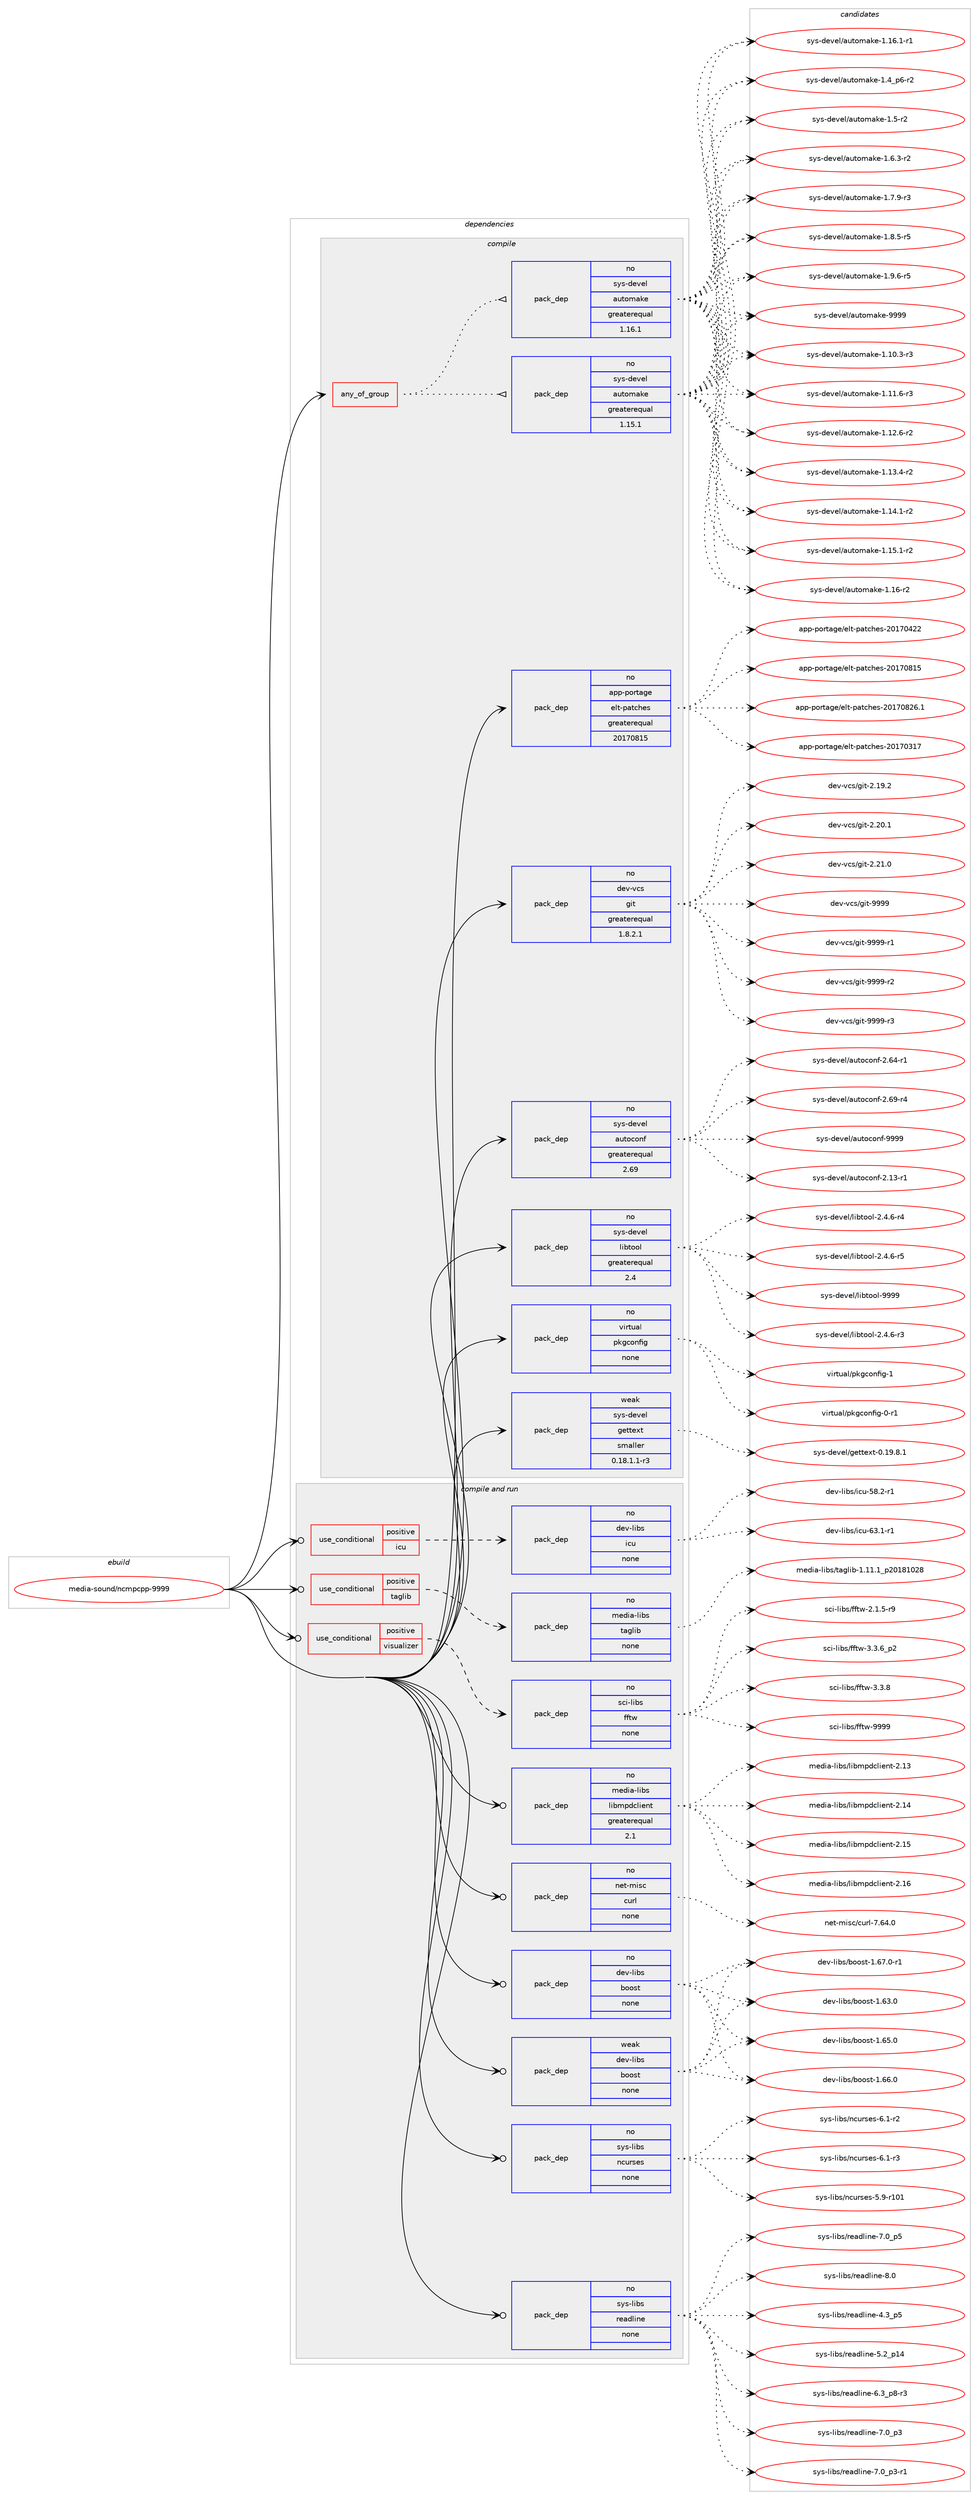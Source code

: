 digraph prolog {

# *************
# Graph options
# *************

newrank=true;
concentrate=true;
compound=true;
graph [rankdir=LR,fontname=Helvetica,fontsize=10,ranksep=1.5];#, ranksep=2.5, nodesep=0.2];
edge  [arrowhead=vee];
node  [fontname=Helvetica,fontsize=10];

# **********
# The ebuild
# **********

subgraph cluster_leftcol {
color=gray;
rank=same;
label=<<i>ebuild</i>>;
id [label="media-sound/ncmpcpp-9999", color=red, width=4, href="../media-sound/ncmpcpp-9999.svg"];
}

# ****************
# The dependencies
# ****************

subgraph cluster_midcol {
color=gray;
label=<<i>dependencies</i>>;
subgraph cluster_compile {
fillcolor="#eeeeee";
style=filled;
label=<<i>compile</i>>;
subgraph any25522 {
dependency1628672 [label=<<TABLE BORDER="0" CELLBORDER="1" CELLSPACING="0" CELLPADDING="4"><TR><TD CELLPADDING="10">any_of_group</TD></TR></TABLE>>, shape=none, color=red];subgraph pack1164580 {
dependency1628673 [label=<<TABLE BORDER="0" CELLBORDER="1" CELLSPACING="0" CELLPADDING="4" WIDTH="220"><TR><TD ROWSPAN="6" CELLPADDING="30">pack_dep</TD></TR><TR><TD WIDTH="110">no</TD></TR><TR><TD>sys-devel</TD></TR><TR><TD>automake</TD></TR><TR><TD>greaterequal</TD></TR><TR><TD>1.16.1</TD></TR></TABLE>>, shape=none, color=blue];
}
dependency1628672:e -> dependency1628673:w [weight=20,style="dotted",arrowhead="oinv"];
subgraph pack1164581 {
dependency1628674 [label=<<TABLE BORDER="0" CELLBORDER="1" CELLSPACING="0" CELLPADDING="4" WIDTH="220"><TR><TD ROWSPAN="6" CELLPADDING="30">pack_dep</TD></TR><TR><TD WIDTH="110">no</TD></TR><TR><TD>sys-devel</TD></TR><TR><TD>automake</TD></TR><TR><TD>greaterequal</TD></TR><TR><TD>1.15.1</TD></TR></TABLE>>, shape=none, color=blue];
}
dependency1628672:e -> dependency1628674:w [weight=20,style="dotted",arrowhead="oinv"];
}
id:e -> dependency1628672:w [weight=20,style="solid",arrowhead="vee"];
subgraph pack1164582 {
dependency1628675 [label=<<TABLE BORDER="0" CELLBORDER="1" CELLSPACING="0" CELLPADDING="4" WIDTH="220"><TR><TD ROWSPAN="6" CELLPADDING="30">pack_dep</TD></TR><TR><TD WIDTH="110">no</TD></TR><TR><TD>app-portage</TD></TR><TR><TD>elt-patches</TD></TR><TR><TD>greaterequal</TD></TR><TR><TD>20170815</TD></TR></TABLE>>, shape=none, color=blue];
}
id:e -> dependency1628675:w [weight=20,style="solid",arrowhead="vee"];
subgraph pack1164583 {
dependency1628676 [label=<<TABLE BORDER="0" CELLBORDER="1" CELLSPACING="0" CELLPADDING="4" WIDTH="220"><TR><TD ROWSPAN="6" CELLPADDING="30">pack_dep</TD></TR><TR><TD WIDTH="110">no</TD></TR><TR><TD>dev-vcs</TD></TR><TR><TD>git</TD></TR><TR><TD>greaterequal</TD></TR><TR><TD>1.8.2.1</TD></TR></TABLE>>, shape=none, color=blue];
}
id:e -> dependency1628676:w [weight=20,style="solid",arrowhead="vee"];
subgraph pack1164584 {
dependency1628677 [label=<<TABLE BORDER="0" CELLBORDER="1" CELLSPACING="0" CELLPADDING="4" WIDTH="220"><TR><TD ROWSPAN="6" CELLPADDING="30">pack_dep</TD></TR><TR><TD WIDTH="110">no</TD></TR><TR><TD>sys-devel</TD></TR><TR><TD>autoconf</TD></TR><TR><TD>greaterequal</TD></TR><TR><TD>2.69</TD></TR></TABLE>>, shape=none, color=blue];
}
id:e -> dependency1628677:w [weight=20,style="solid",arrowhead="vee"];
subgraph pack1164585 {
dependency1628678 [label=<<TABLE BORDER="0" CELLBORDER="1" CELLSPACING="0" CELLPADDING="4" WIDTH="220"><TR><TD ROWSPAN="6" CELLPADDING="30">pack_dep</TD></TR><TR><TD WIDTH="110">no</TD></TR><TR><TD>sys-devel</TD></TR><TR><TD>libtool</TD></TR><TR><TD>greaterequal</TD></TR><TR><TD>2.4</TD></TR></TABLE>>, shape=none, color=blue];
}
id:e -> dependency1628678:w [weight=20,style="solid",arrowhead="vee"];
subgraph pack1164586 {
dependency1628679 [label=<<TABLE BORDER="0" CELLBORDER="1" CELLSPACING="0" CELLPADDING="4" WIDTH="220"><TR><TD ROWSPAN="6" CELLPADDING="30">pack_dep</TD></TR><TR><TD WIDTH="110">no</TD></TR><TR><TD>virtual</TD></TR><TR><TD>pkgconfig</TD></TR><TR><TD>none</TD></TR><TR><TD></TD></TR></TABLE>>, shape=none, color=blue];
}
id:e -> dependency1628679:w [weight=20,style="solid",arrowhead="vee"];
subgraph pack1164587 {
dependency1628680 [label=<<TABLE BORDER="0" CELLBORDER="1" CELLSPACING="0" CELLPADDING="4" WIDTH="220"><TR><TD ROWSPAN="6" CELLPADDING="30">pack_dep</TD></TR><TR><TD WIDTH="110">weak</TD></TR><TR><TD>sys-devel</TD></TR><TR><TD>gettext</TD></TR><TR><TD>smaller</TD></TR><TR><TD>0.18.1.1-r3</TD></TR></TABLE>>, shape=none, color=blue];
}
id:e -> dependency1628680:w [weight=20,style="solid",arrowhead="vee"];
}
subgraph cluster_compileandrun {
fillcolor="#eeeeee";
style=filled;
label=<<i>compile and run</i>>;
subgraph cond437800 {
dependency1628681 [label=<<TABLE BORDER="0" CELLBORDER="1" CELLSPACING="0" CELLPADDING="4"><TR><TD ROWSPAN="3" CELLPADDING="10">use_conditional</TD></TR><TR><TD>positive</TD></TR><TR><TD>icu</TD></TR></TABLE>>, shape=none, color=red];
subgraph pack1164588 {
dependency1628682 [label=<<TABLE BORDER="0" CELLBORDER="1" CELLSPACING="0" CELLPADDING="4" WIDTH="220"><TR><TD ROWSPAN="6" CELLPADDING="30">pack_dep</TD></TR><TR><TD WIDTH="110">no</TD></TR><TR><TD>dev-libs</TD></TR><TR><TD>icu</TD></TR><TR><TD>none</TD></TR><TR><TD></TD></TR></TABLE>>, shape=none, color=blue];
}
dependency1628681:e -> dependency1628682:w [weight=20,style="dashed",arrowhead="vee"];
}
id:e -> dependency1628681:w [weight=20,style="solid",arrowhead="odotvee"];
subgraph cond437801 {
dependency1628683 [label=<<TABLE BORDER="0" CELLBORDER="1" CELLSPACING="0" CELLPADDING="4"><TR><TD ROWSPAN="3" CELLPADDING="10">use_conditional</TD></TR><TR><TD>positive</TD></TR><TR><TD>taglib</TD></TR></TABLE>>, shape=none, color=red];
subgraph pack1164589 {
dependency1628684 [label=<<TABLE BORDER="0" CELLBORDER="1" CELLSPACING="0" CELLPADDING="4" WIDTH="220"><TR><TD ROWSPAN="6" CELLPADDING="30">pack_dep</TD></TR><TR><TD WIDTH="110">no</TD></TR><TR><TD>media-libs</TD></TR><TR><TD>taglib</TD></TR><TR><TD>none</TD></TR><TR><TD></TD></TR></TABLE>>, shape=none, color=blue];
}
dependency1628683:e -> dependency1628684:w [weight=20,style="dashed",arrowhead="vee"];
}
id:e -> dependency1628683:w [weight=20,style="solid",arrowhead="odotvee"];
subgraph cond437802 {
dependency1628685 [label=<<TABLE BORDER="0" CELLBORDER="1" CELLSPACING="0" CELLPADDING="4"><TR><TD ROWSPAN="3" CELLPADDING="10">use_conditional</TD></TR><TR><TD>positive</TD></TR><TR><TD>visualizer</TD></TR></TABLE>>, shape=none, color=red];
subgraph pack1164590 {
dependency1628686 [label=<<TABLE BORDER="0" CELLBORDER="1" CELLSPACING="0" CELLPADDING="4" WIDTH="220"><TR><TD ROWSPAN="6" CELLPADDING="30">pack_dep</TD></TR><TR><TD WIDTH="110">no</TD></TR><TR><TD>sci-libs</TD></TR><TR><TD>fftw</TD></TR><TR><TD>none</TD></TR><TR><TD></TD></TR></TABLE>>, shape=none, color=blue];
}
dependency1628685:e -> dependency1628686:w [weight=20,style="dashed",arrowhead="vee"];
}
id:e -> dependency1628685:w [weight=20,style="solid",arrowhead="odotvee"];
subgraph pack1164591 {
dependency1628687 [label=<<TABLE BORDER="0" CELLBORDER="1" CELLSPACING="0" CELLPADDING="4" WIDTH="220"><TR><TD ROWSPAN="6" CELLPADDING="30">pack_dep</TD></TR><TR><TD WIDTH="110">no</TD></TR><TR><TD>dev-libs</TD></TR><TR><TD>boost</TD></TR><TR><TD>none</TD></TR><TR><TD></TD></TR></TABLE>>, shape=none, color=blue];
}
id:e -> dependency1628687:w [weight=20,style="solid",arrowhead="odotvee"];
subgraph pack1164592 {
dependency1628688 [label=<<TABLE BORDER="0" CELLBORDER="1" CELLSPACING="0" CELLPADDING="4" WIDTH="220"><TR><TD ROWSPAN="6" CELLPADDING="30">pack_dep</TD></TR><TR><TD WIDTH="110">no</TD></TR><TR><TD>media-libs</TD></TR><TR><TD>libmpdclient</TD></TR><TR><TD>greaterequal</TD></TR><TR><TD>2.1</TD></TR></TABLE>>, shape=none, color=blue];
}
id:e -> dependency1628688:w [weight=20,style="solid",arrowhead="odotvee"];
subgraph pack1164593 {
dependency1628689 [label=<<TABLE BORDER="0" CELLBORDER="1" CELLSPACING="0" CELLPADDING="4" WIDTH="220"><TR><TD ROWSPAN="6" CELLPADDING="30">pack_dep</TD></TR><TR><TD WIDTH="110">no</TD></TR><TR><TD>net-misc</TD></TR><TR><TD>curl</TD></TR><TR><TD>none</TD></TR><TR><TD></TD></TR></TABLE>>, shape=none, color=blue];
}
id:e -> dependency1628689:w [weight=20,style="solid",arrowhead="odotvee"];
subgraph pack1164594 {
dependency1628690 [label=<<TABLE BORDER="0" CELLBORDER="1" CELLSPACING="0" CELLPADDING="4" WIDTH="220"><TR><TD ROWSPAN="6" CELLPADDING="30">pack_dep</TD></TR><TR><TD WIDTH="110">no</TD></TR><TR><TD>sys-libs</TD></TR><TR><TD>ncurses</TD></TR><TR><TD>none</TD></TR><TR><TD></TD></TR></TABLE>>, shape=none, color=blue];
}
id:e -> dependency1628690:w [weight=20,style="solid",arrowhead="odotvee"];
subgraph pack1164595 {
dependency1628691 [label=<<TABLE BORDER="0" CELLBORDER="1" CELLSPACING="0" CELLPADDING="4" WIDTH="220"><TR><TD ROWSPAN="6" CELLPADDING="30">pack_dep</TD></TR><TR><TD WIDTH="110">no</TD></TR><TR><TD>sys-libs</TD></TR><TR><TD>readline</TD></TR><TR><TD>none</TD></TR><TR><TD></TD></TR></TABLE>>, shape=none, color=blue];
}
id:e -> dependency1628691:w [weight=20,style="solid",arrowhead="odotvee"];
subgraph pack1164596 {
dependency1628692 [label=<<TABLE BORDER="0" CELLBORDER="1" CELLSPACING="0" CELLPADDING="4" WIDTH="220"><TR><TD ROWSPAN="6" CELLPADDING="30">pack_dep</TD></TR><TR><TD WIDTH="110">weak</TD></TR><TR><TD>dev-libs</TD></TR><TR><TD>boost</TD></TR><TR><TD>none</TD></TR><TR><TD></TD></TR></TABLE>>, shape=none, color=blue];
}
id:e -> dependency1628692:w [weight=20,style="solid",arrowhead="odotvee"];
}
subgraph cluster_run {
fillcolor="#eeeeee";
style=filled;
label=<<i>run</i>>;
}
}

# **************
# The candidates
# **************

subgraph cluster_choices {
rank=same;
color=gray;
label=<<i>candidates</i>>;

subgraph choice1164580 {
color=black;
nodesep=1;
choice11512111545100101118101108479711711611110997107101454946494846514511451 [label="sys-devel/automake-1.10.3-r3", color=red, width=4,href="../sys-devel/automake-1.10.3-r3.svg"];
choice11512111545100101118101108479711711611110997107101454946494946544511451 [label="sys-devel/automake-1.11.6-r3", color=red, width=4,href="../sys-devel/automake-1.11.6-r3.svg"];
choice11512111545100101118101108479711711611110997107101454946495046544511450 [label="sys-devel/automake-1.12.6-r2", color=red, width=4,href="../sys-devel/automake-1.12.6-r2.svg"];
choice11512111545100101118101108479711711611110997107101454946495146524511450 [label="sys-devel/automake-1.13.4-r2", color=red, width=4,href="../sys-devel/automake-1.13.4-r2.svg"];
choice11512111545100101118101108479711711611110997107101454946495246494511450 [label="sys-devel/automake-1.14.1-r2", color=red, width=4,href="../sys-devel/automake-1.14.1-r2.svg"];
choice11512111545100101118101108479711711611110997107101454946495346494511450 [label="sys-devel/automake-1.15.1-r2", color=red, width=4,href="../sys-devel/automake-1.15.1-r2.svg"];
choice1151211154510010111810110847971171161111099710710145494649544511450 [label="sys-devel/automake-1.16-r2", color=red, width=4,href="../sys-devel/automake-1.16-r2.svg"];
choice11512111545100101118101108479711711611110997107101454946495446494511449 [label="sys-devel/automake-1.16.1-r1", color=red, width=4,href="../sys-devel/automake-1.16.1-r1.svg"];
choice115121115451001011181011084797117116111109971071014549465295112544511450 [label="sys-devel/automake-1.4_p6-r2", color=red, width=4,href="../sys-devel/automake-1.4_p6-r2.svg"];
choice11512111545100101118101108479711711611110997107101454946534511450 [label="sys-devel/automake-1.5-r2", color=red, width=4,href="../sys-devel/automake-1.5-r2.svg"];
choice115121115451001011181011084797117116111109971071014549465446514511450 [label="sys-devel/automake-1.6.3-r2", color=red, width=4,href="../sys-devel/automake-1.6.3-r2.svg"];
choice115121115451001011181011084797117116111109971071014549465546574511451 [label="sys-devel/automake-1.7.9-r3", color=red, width=4,href="../sys-devel/automake-1.7.9-r3.svg"];
choice115121115451001011181011084797117116111109971071014549465646534511453 [label="sys-devel/automake-1.8.5-r5", color=red, width=4,href="../sys-devel/automake-1.8.5-r5.svg"];
choice115121115451001011181011084797117116111109971071014549465746544511453 [label="sys-devel/automake-1.9.6-r5", color=red, width=4,href="../sys-devel/automake-1.9.6-r5.svg"];
choice115121115451001011181011084797117116111109971071014557575757 [label="sys-devel/automake-9999", color=red, width=4,href="../sys-devel/automake-9999.svg"];
dependency1628673:e -> choice11512111545100101118101108479711711611110997107101454946494846514511451:w [style=dotted,weight="100"];
dependency1628673:e -> choice11512111545100101118101108479711711611110997107101454946494946544511451:w [style=dotted,weight="100"];
dependency1628673:e -> choice11512111545100101118101108479711711611110997107101454946495046544511450:w [style=dotted,weight="100"];
dependency1628673:e -> choice11512111545100101118101108479711711611110997107101454946495146524511450:w [style=dotted,weight="100"];
dependency1628673:e -> choice11512111545100101118101108479711711611110997107101454946495246494511450:w [style=dotted,weight="100"];
dependency1628673:e -> choice11512111545100101118101108479711711611110997107101454946495346494511450:w [style=dotted,weight="100"];
dependency1628673:e -> choice1151211154510010111810110847971171161111099710710145494649544511450:w [style=dotted,weight="100"];
dependency1628673:e -> choice11512111545100101118101108479711711611110997107101454946495446494511449:w [style=dotted,weight="100"];
dependency1628673:e -> choice115121115451001011181011084797117116111109971071014549465295112544511450:w [style=dotted,weight="100"];
dependency1628673:e -> choice11512111545100101118101108479711711611110997107101454946534511450:w [style=dotted,weight="100"];
dependency1628673:e -> choice115121115451001011181011084797117116111109971071014549465446514511450:w [style=dotted,weight="100"];
dependency1628673:e -> choice115121115451001011181011084797117116111109971071014549465546574511451:w [style=dotted,weight="100"];
dependency1628673:e -> choice115121115451001011181011084797117116111109971071014549465646534511453:w [style=dotted,weight="100"];
dependency1628673:e -> choice115121115451001011181011084797117116111109971071014549465746544511453:w [style=dotted,weight="100"];
dependency1628673:e -> choice115121115451001011181011084797117116111109971071014557575757:w [style=dotted,weight="100"];
}
subgraph choice1164581 {
color=black;
nodesep=1;
choice11512111545100101118101108479711711611110997107101454946494846514511451 [label="sys-devel/automake-1.10.3-r3", color=red, width=4,href="../sys-devel/automake-1.10.3-r3.svg"];
choice11512111545100101118101108479711711611110997107101454946494946544511451 [label="sys-devel/automake-1.11.6-r3", color=red, width=4,href="../sys-devel/automake-1.11.6-r3.svg"];
choice11512111545100101118101108479711711611110997107101454946495046544511450 [label="sys-devel/automake-1.12.6-r2", color=red, width=4,href="../sys-devel/automake-1.12.6-r2.svg"];
choice11512111545100101118101108479711711611110997107101454946495146524511450 [label="sys-devel/automake-1.13.4-r2", color=red, width=4,href="../sys-devel/automake-1.13.4-r2.svg"];
choice11512111545100101118101108479711711611110997107101454946495246494511450 [label="sys-devel/automake-1.14.1-r2", color=red, width=4,href="../sys-devel/automake-1.14.1-r2.svg"];
choice11512111545100101118101108479711711611110997107101454946495346494511450 [label="sys-devel/automake-1.15.1-r2", color=red, width=4,href="../sys-devel/automake-1.15.1-r2.svg"];
choice1151211154510010111810110847971171161111099710710145494649544511450 [label="sys-devel/automake-1.16-r2", color=red, width=4,href="../sys-devel/automake-1.16-r2.svg"];
choice11512111545100101118101108479711711611110997107101454946495446494511449 [label="sys-devel/automake-1.16.1-r1", color=red, width=4,href="../sys-devel/automake-1.16.1-r1.svg"];
choice115121115451001011181011084797117116111109971071014549465295112544511450 [label="sys-devel/automake-1.4_p6-r2", color=red, width=4,href="../sys-devel/automake-1.4_p6-r2.svg"];
choice11512111545100101118101108479711711611110997107101454946534511450 [label="sys-devel/automake-1.5-r2", color=red, width=4,href="../sys-devel/automake-1.5-r2.svg"];
choice115121115451001011181011084797117116111109971071014549465446514511450 [label="sys-devel/automake-1.6.3-r2", color=red, width=4,href="../sys-devel/automake-1.6.3-r2.svg"];
choice115121115451001011181011084797117116111109971071014549465546574511451 [label="sys-devel/automake-1.7.9-r3", color=red, width=4,href="../sys-devel/automake-1.7.9-r3.svg"];
choice115121115451001011181011084797117116111109971071014549465646534511453 [label="sys-devel/automake-1.8.5-r5", color=red, width=4,href="../sys-devel/automake-1.8.5-r5.svg"];
choice115121115451001011181011084797117116111109971071014549465746544511453 [label="sys-devel/automake-1.9.6-r5", color=red, width=4,href="../sys-devel/automake-1.9.6-r5.svg"];
choice115121115451001011181011084797117116111109971071014557575757 [label="sys-devel/automake-9999", color=red, width=4,href="../sys-devel/automake-9999.svg"];
dependency1628674:e -> choice11512111545100101118101108479711711611110997107101454946494846514511451:w [style=dotted,weight="100"];
dependency1628674:e -> choice11512111545100101118101108479711711611110997107101454946494946544511451:w [style=dotted,weight="100"];
dependency1628674:e -> choice11512111545100101118101108479711711611110997107101454946495046544511450:w [style=dotted,weight="100"];
dependency1628674:e -> choice11512111545100101118101108479711711611110997107101454946495146524511450:w [style=dotted,weight="100"];
dependency1628674:e -> choice11512111545100101118101108479711711611110997107101454946495246494511450:w [style=dotted,weight="100"];
dependency1628674:e -> choice11512111545100101118101108479711711611110997107101454946495346494511450:w [style=dotted,weight="100"];
dependency1628674:e -> choice1151211154510010111810110847971171161111099710710145494649544511450:w [style=dotted,weight="100"];
dependency1628674:e -> choice11512111545100101118101108479711711611110997107101454946495446494511449:w [style=dotted,weight="100"];
dependency1628674:e -> choice115121115451001011181011084797117116111109971071014549465295112544511450:w [style=dotted,weight="100"];
dependency1628674:e -> choice11512111545100101118101108479711711611110997107101454946534511450:w [style=dotted,weight="100"];
dependency1628674:e -> choice115121115451001011181011084797117116111109971071014549465446514511450:w [style=dotted,weight="100"];
dependency1628674:e -> choice115121115451001011181011084797117116111109971071014549465546574511451:w [style=dotted,weight="100"];
dependency1628674:e -> choice115121115451001011181011084797117116111109971071014549465646534511453:w [style=dotted,weight="100"];
dependency1628674:e -> choice115121115451001011181011084797117116111109971071014549465746544511453:w [style=dotted,weight="100"];
dependency1628674:e -> choice115121115451001011181011084797117116111109971071014557575757:w [style=dotted,weight="100"];
}
subgraph choice1164582 {
color=black;
nodesep=1;
choice97112112451121111141169710310147101108116451129711699104101115455048495548514955 [label="app-portage/elt-patches-20170317", color=red, width=4,href="../app-portage/elt-patches-20170317.svg"];
choice97112112451121111141169710310147101108116451129711699104101115455048495548525050 [label="app-portage/elt-patches-20170422", color=red, width=4,href="../app-portage/elt-patches-20170422.svg"];
choice97112112451121111141169710310147101108116451129711699104101115455048495548564953 [label="app-portage/elt-patches-20170815", color=red, width=4,href="../app-portage/elt-patches-20170815.svg"];
choice971121124511211111411697103101471011081164511297116991041011154550484955485650544649 [label="app-portage/elt-patches-20170826.1", color=red, width=4,href="../app-portage/elt-patches-20170826.1.svg"];
dependency1628675:e -> choice97112112451121111141169710310147101108116451129711699104101115455048495548514955:w [style=dotted,weight="100"];
dependency1628675:e -> choice97112112451121111141169710310147101108116451129711699104101115455048495548525050:w [style=dotted,weight="100"];
dependency1628675:e -> choice97112112451121111141169710310147101108116451129711699104101115455048495548564953:w [style=dotted,weight="100"];
dependency1628675:e -> choice971121124511211111411697103101471011081164511297116991041011154550484955485650544649:w [style=dotted,weight="100"];
}
subgraph choice1164583 {
color=black;
nodesep=1;
choice10010111845118991154710310511645504649574650 [label="dev-vcs/git-2.19.2", color=red, width=4,href="../dev-vcs/git-2.19.2.svg"];
choice10010111845118991154710310511645504650484649 [label="dev-vcs/git-2.20.1", color=red, width=4,href="../dev-vcs/git-2.20.1.svg"];
choice10010111845118991154710310511645504650494648 [label="dev-vcs/git-2.21.0", color=red, width=4,href="../dev-vcs/git-2.21.0.svg"];
choice1001011184511899115471031051164557575757 [label="dev-vcs/git-9999", color=red, width=4,href="../dev-vcs/git-9999.svg"];
choice10010111845118991154710310511645575757574511449 [label="dev-vcs/git-9999-r1", color=red, width=4,href="../dev-vcs/git-9999-r1.svg"];
choice10010111845118991154710310511645575757574511450 [label="dev-vcs/git-9999-r2", color=red, width=4,href="../dev-vcs/git-9999-r2.svg"];
choice10010111845118991154710310511645575757574511451 [label="dev-vcs/git-9999-r3", color=red, width=4,href="../dev-vcs/git-9999-r3.svg"];
dependency1628676:e -> choice10010111845118991154710310511645504649574650:w [style=dotted,weight="100"];
dependency1628676:e -> choice10010111845118991154710310511645504650484649:w [style=dotted,weight="100"];
dependency1628676:e -> choice10010111845118991154710310511645504650494648:w [style=dotted,weight="100"];
dependency1628676:e -> choice1001011184511899115471031051164557575757:w [style=dotted,weight="100"];
dependency1628676:e -> choice10010111845118991154710310511645575757574511449:w [style=dotted,weight="100"];
dependency1628676:e -> choice10010111845118991154710310511645575757574511450:w [style=dotted,weight="100"];
dependency1628676:e -> choice10010111845118991154710310511645575757574511451:w [style=dotted,weight="100"];
}
subgraph choice1164584 {
color=black;
nodesep=1;
choice1151211154510010111810110847971171161119911111010245504649514511449 [label="sys-devel/autoconf-2.13-r1", color=red, width=4,href="../sys-devel/autoconf-2.13-r1.svg"];
choice1151211154510010111810110847971171161119911111010245504654524511449 [label="sys-devel/autoconf-2.64-r1", color=red, width=4,href="../sys-devel/autoconf-2.64-r1.svg"];
choice1151211154510010111810110847971171161119911111010245504654574511452 [label="sys-devel/autoconf-2.69-r4", color=red, width=4,href="../sys-devel/autoconf-2.69-r4.svg"];
choice115121115451001011181011084797117116111991111101024557575757 [label="sys-devel/autoconf-9999", color=red, width=4,href="../sys-devel/autoconf-9999.svg"];
dependency1628677:e -> choice1151211154510010111810110847971171161119911111010245504649514511449:w [style=dotted,weight="100"];
dependency1628677:e -> choice1151211154510010111810110847971171161119911111010245504654524511449:w [style=dotted,weight="100"];
dependency1628677:e -> choice1151211154510010111810110847971171161119911111010245504654574511452:w [style=dotted,weight="100"];
dependency1628677:e -> choice115121115451001011181011084797117116111991111101024557575757:w [style=dotted,weight="100"];
}
subgraph choice1164585 {
color=black;
nodesep=1;
choice1151211154510010111810110847108105981161111111084550465246544511451 [label="sys-devel/libtool-2.4.6-r3", color=red, width=4,href="../sys-devel/libtool-2.4.6-r3.svg"];
choice1151211154510010111810110847108105981161111111084550465246544511452 [label="sys-devel/libtool-2.4.6-r4", color=red, width=4,href="../sys-devel/libtool-2.4.6-r4.svg"];
choice1151211154510010111810110847108105981161111111084550465246544511453 [label="sys-devel/libtool-2.4.6-r5", color=red, width=4,href="../sys-devel/libtool-2.4.6-r5.svg"];
choice1151211154510010111810110847108105981161111111084557575757 [label="sys-devel/libtool-9999", color=red, width=4,href="../sys-devel/libtool-9999.svg"];
dependency1628678:e -> choice1151211154510010111810110847108105981161111111084550465246544511451:w [style=dotted,weight="100"];
dependency1628678:e -> choice1151211154510010111810110847108105981161111111084550465246544511452:w [style=dotted,weight="100"];
dependency1628678:e -> choice1151211154510010111810110847108105981161111111084550465246544511453:w [style=dotted,weight="100"];
dependency1628678:e -> choice1151211154510010111810110847108105981161111111084557575757:w [style=dotted,weight="100"];
}
subgraph choice1164586 {
color=black;
nodesep=1;
choice11810511411611797108471121071039911111010210510345484511449 [label="virtual/pkgconfig-0-r1", color=red, width=4,href="../virtual/pkgconfig-0-r1.svg"];
choice1181051141161179710847112107103991111101021051034549 [label="virtual/pkgconfig-1", color=red, width=4,href="../virtual/pkgconfig-1.svg"];
dependency1628679:e -> choice11810511411611797108471121071039911111010210510345484511449:w [style=dotted,weight="100"];
dependency1628679:e -> choice1181051141161179710847112107103991111101021051034549:w [style=dotted,weight="100"];
}
subgraph choice1164587 {
color=black;
nodesep=1;
choice1151211154510010111810110847103101116116101120116454846495746564649 [label="sys-devel/gettext-0.19.8.1", color=red, width=4,href="../sys-devel/gettext-0.19.8.1.svg"];
dependency1628680:e -> choice1151211154510010111810110847103101116116101120116454846495746564649:w [style=dotted,weight="100"];
}
subgraph choice1164588 {
color=black;
nodesep=1;
choice1001011184510810598115471059911745535646504511449 [label="dev-libs/icu-58.2-r1", color=red, width=4,href="../dev-libs/icu-58.2-r1.svg"];
choice1001011184510810598115471059911745545146494511449 [label="dev-libs/icu-63.1-r1", color=red, width=4,href="../dev-libs/icu-63.1-r1.svg"];
dependency1628682:e -> choice1001011184510810598115471059911745535646504511449:w [style=dotted,weight="100"];
dependency1628682:e -> choice1001011184510810598115471059911745545146494511449:w [style=dotted,weight="100"];
}
subgraph choice1164589 {
color=black;
nodesep=1;
choice10910110010597451081059811547116971031081059845494649494649951125048495649485056 [label="media-libs/taglib-1.11.1_p20181028", color=red, width=4,href="../media-libs/taglib-1.11.1_p20181028.svg"];
dependency1628684:e -> choice10910110010597451081059811547116971031081059845494649494649951125048495649485056:w [style=dotted,weight="100"];
}
subgraph choice1164590 {
color=black;
nodesep=1;
choice115991054510810598115471021021161194550464946534511457 [label="sci-libs/fftw-2.1.5-r9", color=red, width=4,href="../sci-libs/fftw-2.1.5-r9.svg"];
choice115991054510810598115471021021161194551465146549511250 [label="sci-libs/fftw-3.3.6_p2", color=red, width=4,href="../sci-libs/fftw-3.3.6_p2.svg"];
choice11599105451081059811547102102116119455146514656 [label="sci-libs/fftw-3.3.8", color=red, width=4,href="../sci-libs/fftw-3.3.8.svg"];
choice115991054510810598115471021021161194557575757 [label="sci-libs/fftw-9999", color=red, width=4,href="../sci-libs/fftw-9999.svg"];
dependency1628686:e -> choice115991054510810598115471021021161194550464946534511457:w [style=dotted,weight="100"];
dependency1628686:e -> choice115991054510810598115471021021161194551465146549511250:w [style=dotted,weight="100"];
dependency1628686:e -> choice11599105451081059811547102102116119455146514656:w [style=dotted,weight="100"];
dependency1628686:e -> choice115991054510810598115471021021161194557575757:w [style=dotted,weight="100"];
}
subgraph choice1164591 {
color=black;
nodesep=1;
choice1001011184510810598115479811111111511645494654514648 [label="dev-libs/boost-1.63.0", color=red, width=4,href="../dev-libs/boost-1.63.0.svg"];
choice1001011184510810598115479811111111511645494654534648 [label="dev-libs/boost-1.65.0", color=red, width=4,href="../dev-libs/boost-1.65.0.svg"];
choice1001011184510810598115479811111111511645494654544648 [label="dev-libs/boost-1.66.0", color=red, width=4,href="../dev-libs/boost-1.66.0.svg"];
choice10010111845108105981154798111111115116454946545546484511449 [label="dev-libs/boost-1.67.0-r1", color=red, width=4,href="../dev-libs/boost-1.67.0-r1.svg"];
dependency1628687:e -> choice1001011184510810598115479811111111511645494654514648:w [style=dotted,weight="100"];
dependency1628687:e -> choice1001011184510810598115479811111111511645494654534648:w [style=dotted,weight="100"];
dependency1628687:e -> choice1001011184510810598115479811111111511645494654544648:w [style=dotted,weight="100"];
dependency1628687:e -> choice10010111845108105981154798111111115116454946545546484511449:w [style=dotted,weight="100"];
}
subgraph choice1164592 {
color=black;
nodesep=1;
choice1091011001059745108105981154710810598109112100991081051011101164550464951 [label="media-libs/libmpdclient-2.13", color=red, width=4,href="../media-libs/libmpdclient-2.13.svg"];
choice1091011001059745108105981154710810598109112100991081051011101164550464952 [label="media-libs/libmpdclient-2.14", color=red, width=4,href="../media-libs/libmpdclient-2.14.svg"];
choice1091011001059745108105981154710810598109112100991081051011101164550464953 [label="media-libs/libmpdclient-2.15", color=red, width=4,href="../media-libs/libmpdclient-2.15.svg"];
choice1091011001059745108105981154710810598109112100991081051011101164550464954 [label="media-libs/libmpdclient-2.16", color=red, width=4,href="../media-libs/libmpdclient-2.16.svg"];
dependency1628688:e -> choice1091011001059745108105981154710810598109112100991081051011101164550464951:w [style=dotted,weight="100"];
dependency1628688:e -> choice1091011001059745108105981154710810598109112100991081051011101164550464952:w [style=dotted,weight="100"];
dependency1628688:e -> choice1091011001059745108105981154710810598109112100991081051011101164550464953:w [style=dotted,weight="100"];
dependency1628688:e -> choice1091011001059745108105981154710810598109112100991081051011101164550464954:w [style=dotted,weight="100"];
}
subgraph choice1164593 {
color=black;
nodesep=1;
choice1101011164510910511599479911711410845554654524648 [label="net-misc/curl-7.64.0", color=red, width=4,href="../net-misc/curl-7.64.0.svg"];
dependency1628689:e -> choice1101011164510910511599479911711410845554654524648:w [style=dotted,weight="100"];
}
subgraph choice1164594 {
color=black;
nodesep=1;
choice115121115451081059811547110991171141151011154553465745114494849 [label="sys-libs/ncurses-5.9-r101", color=red, width=4,href="../sys-libs/ncurses-5.9-r101.svg"];
choice11512111545108105981154711099117114115101115455446494511450 [label="sys-libs/ncurses-6.1-r2", color=red, width=4,href="../sys-libs/ncurses-6.1-r2.svg"];
choice11512111545108105981154711099117114115101115455446494511451 [label="sys-libs/ncurses-6.1-r3", color=red, width=4,href="../sys-libs/ncurses-6.1-r3.svg"];
dependency1628690:e -> choice115121115451081059811547110991171141151011154553465745114494849:w [style=dotted,weight="100"];
dependency1628690:e -> choice11512111545108105981154711099117114115101115455446494511450:w [style=dotted,weight="100"];
dependency1628690:e -> choice11512111545108105981154711099117114115101115455446494511451:w [style=dotted,weight="100"];
}
subgraph choice1164595 {
color=black;
nodesep=1;
choice11512111545108105981154711410197100108105110101455246519511253 [label="sys-libs/readline-4.3_p5", color=red, width=4,href="../sys-libs/readline-4.3_p5.svg"];
choice1151211154510810598115471141019710010810511010145534650951124952 [label="sys-libs/readline-5.2_p14", color=red, width=4,href="../sys-libs/readline-5.2_p14.svg"];
choice115121115451081059811547114101971001081051101014554465195112564511451 [label="sys-libs/readline-6.3_p8-r3", color=red, width=4,href="../sys-libs/readline-6.3_p8-r3.svg"];
choice11512111545108105981154711410197100108105110101455546489511251 [label="sys-libs/readline-7.0_p3", color=red, width=4,href="../sys-libs/readline-7.0_p3.svg"];
choice115121115451081059811547114101971001081051101014555464895112514511449 [label="sys-libs/readline-7.0_p3-r1", color=red, width=4,href="../sys-libs/readline-7.0_p3-r1.svg"];
choice11512111545108105981154711410197100108105110101455546489511253 [label="sys-libs/readline-7.0_p5", color=red, width=4,href="../sys-libs/readline-7.0_p5.svg"];
choice1151211154510810598115471141019710010810511010145564648 [label="sys-libs/readline-8.0", color=red, width=4,href="../sys-libs/readline-8.0.svg"];
dependency1628691:e -> choice11512111545108105981154711410197100108105110101455246519511253:w [style=dotted,weight="100"];
dependency1628691:e -> choice1151211154510810598115471141019710010810511010145534650951124952:w [style=dotted,weight="100"];
dependency1628691:e -> choice115121115451081059811547114101971001081051101014554465195112564511451:w [style=dotted,weight="100"];
dependency1628691:e -> choice11512111545108105981154711410197100108105110101455546489511251:w [style=dotted,weight="100"];
dependency1628691:e -> choice115121115451081059811547114101971001081051101014555464895112514511449:w [style=dotted,weight="100"];
dependency1628691:e -> choice11512111545108105981154711410197100108105110101455546489511253:w [style=dotted,weight="100"];
dependency1628691:e -> choice1151211154510810598115471141019710010810511010145564648:w [style=dotted,weight="100"];
}
subgraph choice1164596 {
color=black;
nodesep=1;
choice1001011184510810598115479811111111511645494654514648 [label="dev-libs/boost-1.63.0", color=red, width=4,href="../dev-libs/boost-1.63.0.svg"];
choice1001011184510810598115479811111111511645494654534648 [label="dev-libs/boost-1.65.0", color=red, width=4,href="../dev-libs/boost-1.65.0.svg"];
choice1001011184510810598115479811111111511645494654544648 [label="dev-libs/boost-1.66.0", color=red, width=4,href="../dev-libs/boost-1.66.0.svg"];
choice10010111845108105981154798111111115116454946545546484511449 [label="dev-libs/boost-1.67.0-r1", color=red, width=4,href="../dev-libs/boost-1.67.0-r1.svg"];
dependency1628692:e -> choice1001011184510810598115479811111111511645494654514648:w [style=dotted,weight="100"];
dependency1628692:e -> choice1001011184510810598115479811111111511645494654534648:w [style=dotted,weight="100"];
dependency1628692:e -> choice1001011184510810598115479811111111511645494654544648:w [style=dotted,weight="100"];
dependency1628692:e -> choice10010111845108105981154798111111115116454946545546484511449:w [style=dotted,weight="100"];
}
}

}
